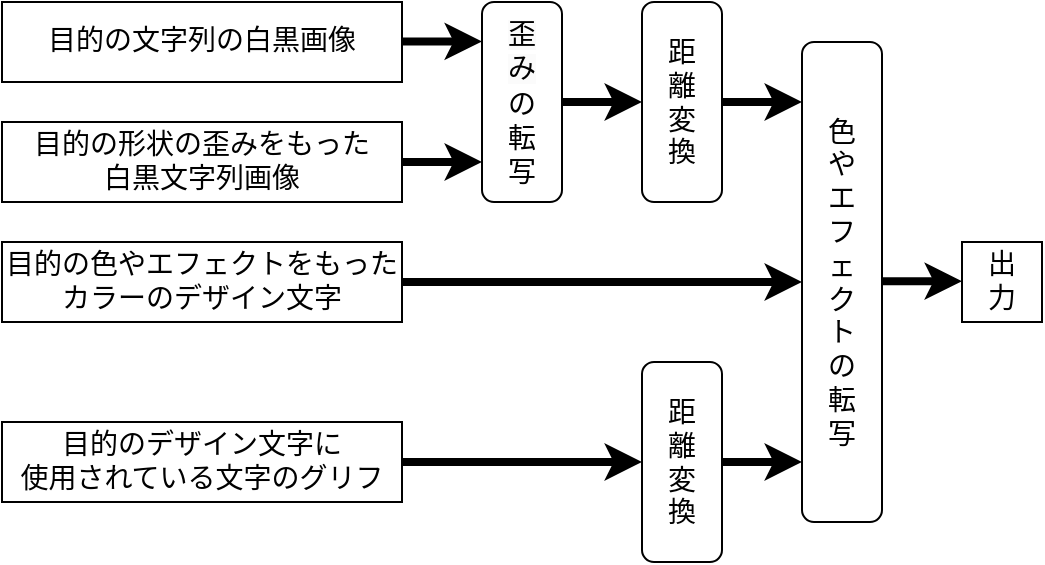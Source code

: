 <mxfile version="20.8.18" type="device"><diagram name="Page-1" id="52a04d89-c75d-2922-d76d-85b35f80e030"><mxGraphModel dx="1434" dy="764" grid="1" gridSize="10" guides="1" tooltips="1" connect="1" arrows="1" fold="1" page="1" pageScale="1" pageWidth="1100" pageHeight="850" background="none" math="0" shadow="0"><root><mxCell id="0"/><mxCell id="1" parent="0"/><mxCell id="17472293e6e8944d-30" value="&lt;font style=&quot;font-size: 14px;&quot;&gt;目的の文字列の白黒画像&lt;/font&gt;" style="whiteSpace=wrap;html=1;rounded=0;shadow=0;comic=0;labelBackgroundColor=none;strokeWidth=1;fontFamily=Verdana;fontSize=12;align=center;" parent="1" vertex="1"><mxGeometry x="80" y="80" width="200" height="40" as="geometry"/></mxCell><mxCell id="1fdf3b25b50cf41e-47" style="edgeStyle=orthogonalEdgeStyle;html=1;labelBackgroundColor=none;startFill=0;startSize=8;endFill=1;endSize=8;fontFamily=Verdana;fontSize=12;" parent="1" edge="1"><mxGeometry relative="1" as="geometry"><Array as="points"><mxPoint x="978" y="466"/></Array><mxPoint x="570" y="466" as="targetPoint"/></mxGeometry></mxCell><mxCell id="1fdf3b25b50cf41e-31" style="edgeStyle=orthogonalEdgeStyle;html=1;labelBackgroundColor=none;startFill=0;startSize=8;endFill=1;endSize=8;fontFamily=Verdana;fontSize=12;" parent="1" edge="1"><mxGeometry relative="1" as="geometry"><Array as="points"><mxPoint x="810" y="230"/></Array><mxPoint x="809.947" y="192" as="sourcePoint"/></mxGeometry></mxCell><mxCell id="1fdf3b25b50cf41e-43" style="edgeStyle=none;html=1;labelBackgroundColor=none;startFill=0;startSize=8;endFill=1;endSize=8;fontFamily=Verdana;fontSize=12;" parent="1" edge="1"><mxGeometry relative="1" as="geometry"><mxPoint x="320" y="344.0" as="sourcePoint"/></mxGeometry></mxCell><mxCell id="1fdf3b25b50cf41e-46" style="edgeStyle=orthogonalEdgeStyle;html=1;labelBackgroundColor=none;startFill=0;startSize=8;endFill=1;endSize=8;fontFamily=Verdana;fontSize=12;" parent="1" edge="1"><mxGeometry relative="1" as="geometry"><Array as="points"><mxPoint x="650" y="400"/></Array><mxPoint x="910" y="400" as="targetPoint"/></mxGeometry></mxCell><mxCell id="1fdf3b25b50cf41e-44" style="edgeStyle=none;html=1;labelBackgroundColor=none;startFill=0;startSize=8;endFill=1;endSize=8;fontFamily=Verdana;fontSize=12;" parent="1" edge="1"><mxGeometry relative="1" as="geometry"><mxPoint x="430" y="453.0" as="targetPoint"/></mxGeometry></mxCell><mxCell id="1fdf3b25b50cf41e-45" style="edgeStyle=none;html=1;labelBackgroundColor=none;startFill=0;startSize=8;endFill=1;endSize=8;fontFamily=Verdana;fontSize=12;" parent="1" edge="1"><mxGeometry relative="1" as="geometry"><mxPoint x="500" y="344" as="targetPoint"/></mxGeometry></mxCell><mxCell id="lK_uP5Jv8niRqcuchsHF-2" value="&lt;font style=&quot;font-size: 14px;&quot;&gt;目的の形状の歪みをもった&lt;br&gt;白黒文字列画像&lt;/font&gt;" style="whiteSpace=wrap;html=1;rounded=0;shadow=0;comic=0;labelBackgroundColor=none;strokeWidth=1;fontFamily=Verdana;fontSize=12;align=center;" parent="1" vertex="1"><mxGeometry x="80" y="140" width="200" height="40" as="geometry"/></mxCell><mxCell id="lK_uP5Jv8niRqcuchsHF-4" value="&lt;font style=&quot;font-size: 14px;&quot;&gt;目的の色やエフェクトをもった&lt;br&gt;カラーのデザイン文字&lt;/font&gt;" style="whiteSpace=wrap;html=1;rounded=0;shadow=0;comic=0;labelBackgroundColor=none;strokeWidth=1;fontFamily=Verdana;fontSize=12;align=center;" parent="1" vertex="1"><mxGeometry x="80" y="200" width="200" height="40" as="geometry"/></mxCell><mxCell id="lK_uP5Jv8niRqcuchsHF-6" value="&lt;font style=&quot;font-size: 14px;&quot;&gt;目的のデザイン文字に&lt;br&gt;使用されている文字のグリフ&lt;/font&gt;" style="whiteSpace=wrap;html=1;rounded=0;shadow=0;comic=0;labelBackgroundColor=none;strokeWidth=1;fontFamily=Verdana;fontSize=12;align=center;" parent="1" vertex="1"><mxGeometry x="80" y="290" width="200" height="40" as="geometry"/></mxCell><mxCell id="lK_uP5Jv8niRqcuchsHF-7" value="&lt;span style=&quot;color: rgb(0, 0, 0); font-family: Verdana; font-size: 14px; font-style: normal; font-variant-ligatures: normal; font-variant-caps: normal; font-weight: 400; letter-spacing: normal; orphans: 2; text-align: center; text-indent: 0px; text-transform: none; widows: 2; word-spacing: 0px; -webkit-text-stroke-width: 0px; background-color: rgb(251, 251, 251); text-decoration-thickness: initial; text-decoration-style: initial; text-decoration-color: initial; float: none; display: inline !important;&quot;&gt;歪&lt;br&gt;み&lt;br&gt;&lt;/span&gt;の&lt;br&gt;転&lt;br&gt;写" style="rounded=1;whiteSpace=wrap;html=1;fontSize=14;" parent="1" vertex="1"><mxGeometry x="320" y="80" width="40" height="100" as="geometry"/></mxCell><mxCell id="lK_uP5Jv8niRqcuchsHF-8" value="距&lt;br&gt;離&lt;br&gt;変&lt;br&gt;換" style="rounded=1;whiteSpace=wrap;html=1;fontSize=14;" parent="1" vertex="1"><mxGeometry x="400" y="80" width="40" height="100" as="geometry"/></mxCell><mxCell id="lK_uP5Jv8niRqcuchsHF-10" value="色&lt;br&gt;や&lt;br&gt;エ&lt;br&gt;フ&lt;br&gt;ェ&lt;br&gt;ク&lt;br&gt;ト&lt;br&gt;の&lt;br&gt;転&lt;br&gt;写" style="rounded=1;whiteSpace=wrap;html=1;fontSize=14;" parent="1" vertex="1"><mxGeometry x="480" y="100" width="40" height="240" as="geometry"/></mxCell><mxCell id="lK_uP5Jv8niRqcuchsHF-11" value="距&lt;br&gt;離&lt;br&gt;変&lt;br&gt;換" style="rounded=1;whiteSpace=wrap;html=1;fontSize=14;" parent="1" vertex="1"><mxGeometry x="400" y="260" width="40" height="100" as="geometry"/></mxCell><mxCell id="lK_uP5Jv8niRqcuchsHF-12" value="" style="endArrow=classic;html=1;rounded=0;fontSize=14;entryX=0;entryY=0.5;entryDx=0;entryDy=0;exitX=1;exitY=0.5;exitDx=0;exitDy=0;strokeWidth=4;" parent="1" source="lK_uP5Jv8niRqcuchsHF-6" target="lK_uP5Jv8niRqcuchsHF-11" edge="1"><mxGeometry width="50" height="50" relative="1" as="geometry"><mxPoint x="360" y="270" as="sourcePoint"/><mxPoint x="410" y="220" as="targetPoint"/></mxGeometry></mxCell><mxCell id="lK_uP5Jv8niRqcuchsHF-13" value="" style="endArrow=classic;html=1;rounded=0;fontSize=14;entryX=0;entryY=0.5;entryDx=0;entryDy=0;strokeWidth=4;exitX=1;exitY=0.5;exitDx=0;exitDy=0;" parent="1" source="lK_uP5Jv8niRqcuchsHF-4" target="lK_uP5Jv8niRqcuchsHF-10" edge="1"><mxGeometry width="50" height="50" relative="1" as="geometry"><mxPoint x="300" y="220" as="sourcePoint"/><mxPoint x="400" y="219.7" as="targetPoint"/></mxGeometry></mxCell><mxCell id="lK_uP5Jv8niRqcuchsHF-14" value="" style="endArrow=classic;html=1;rounded=0;fontSize=14;strokeWidth=4;exitX=1;exitY=0.5;exitDx=0;exitDy=0;" parent="1" source="lK_uP5Jv8niRqcuchsHF-2" edge="1"><mxGeometry width="50" height="50" relative="1" as="geometry"><mxPoint x="290" y="160" as="sourcePoint"/><mxPoint x="320" y="160" as="targetPoint"/></mxGeometry></mxCell><mxCell id="lK_uP5Jv8niRqcuchsHF-15" value="" style="endArrow=classic;html=1;rounded=0;fontSize=14;strokeWidth=4;exitX=1;exitY=0.5;exitDx=0;exitDy=0;" parent="1" edge="1"><mxGeometry width="50" height="50" relative="1" as="geometry"><mxPoint x="280" y="99.71" as="sourcePoint"/><mxPoint x="320" y="99.71" as="targetPoint"/></mxGeometry></mxCell><mxCell id="lK_uP5Jv8niRqcuchsHF-16" value="" style="endArrow=classic;html=1;rounded=0;fontSize=14;strokeWidth=4;exitX=1;exitY=0.5;exitDx=0;exitDy=0;entryX=0;entryY=0.5;entryDx=0;entryDy=0;" parent="1" source="lK_uP5Jv8niRqcuchsHF-7" target="lK_uP5Jv8niRqcuchsHF-8" edge="1"><mxGeometry width="50" height="50" relative="1" as="geometry"><mxPoint x="360" y="129.86" as="sourcePoint"/><mxPoint x="400" y="129.86" as="targetPoint"/></mxGeometry></mxCell><mxCell id="lK_uP5Jv8niRqcuchsHF-17" value="" style="endArrow=classic;html=1;rounded=0;fontSize=14;strokeWidth=4;exitX=1;exitY=0.5;exitDx=0;exitDy=0;" parent="1" source="lK_uP5Jv8niRqcuchsHF-8" edge="1"><mxGeometry width="50" height="50" relative="1" as="geometry"><mxPoint x="440" y="129.86" as="sourcePoint"/><mxPoint x="480" y="130" as="targetPoint"/></mxGeometry></mxCell><mxCell id="lK_uP5Jv8niRqcuchsHF-18" value="" style="endArrow=classic;html=1;rounded=0;fontSize=14;strokeWidth=4;" parent="1" edge="1"><mxGeometry width="50" height="50" relative="1" as="geometry"><mxPoint x="440" y="310" as="sourcePoint"/><mxPoint x="480" y="310" as="targetPoint"/></mxGeometry></mxCell><mxCell id="lK_uP5Jv8niRqcuchsHF-19" value="" style="endArrow=classic;html=1;rounded=0;fontSize=14;strokeWidth=4;" parent="1" edge="1"><mxGeometry width="50" height="50" relative="1" as="geometry"><mxPoint x="520" y="219.57" as="sourcePoint"/><mxPoint x="560" y="219.57" as="targetPoint"/></mxGeometry></mxCell><mxCell id="lK_uP5Jv8niRqcuchsHF-20" value="&lt;span style=&quot;font-size: 14px;&quot;&gt;出&lt;br&gt;力&lt;/span&gt;" style="whiteSpace=wrap;html=1;rounded=0;shadow=0;comic=0;labelBackgroundColor=none;strokeWidth=1;fontFamily=Verdana;fontSize=12;align=center;" parent="1" vertex="1"><mxGeometry x="560" y="200" width="40" height="40" as="geometry"/></mxCell></root></mxGraphModel></diagram></mxfile>